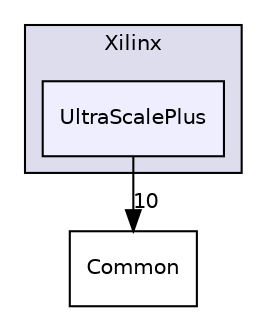 digraph "src/Devices/Xilinx/UltraScalePlus" {
  compound=true
  node [ fontsize="10", fontname="Helvetica"];
  edge [ labelfontsize="10", labelfontname="Helvetica"];
  subgraph clusterdir_3b80f9b66070ce327ebd8ab923ef7ff0 {
    graph [ bgcolor="#ddddee", pencolor="black", label="Xilinx" fontname="Helvetica", fontsize="10", URL="dir_3b80f9b66070ce327ebd8ab923ef7ff0.html"]
  dir_21f1379af401b02d6de0cd697d1b0560 [shape=box, label="UltraScalePlus", style="filled", fillcolor="#eeeeff", pencolor="black", URL="dir_21f1379af401b02d6de0cd697d1b0560.html"];
  }
  dir_ba210d1fa67db7bee1bb22e0a3c11d9f [shape=box label="Common" URL="dir_ba210d1fa67db7bee1bb22e0a3c11d9f.html"];
  dir_21f1379af401b02d6de0cd697d1b0560->dir_ba210d1fa67db7bee1bb22e0a3c11d9f [headlabel="10", labeldistance=1.5 headhref="dir_000004_000001.html"];
}
